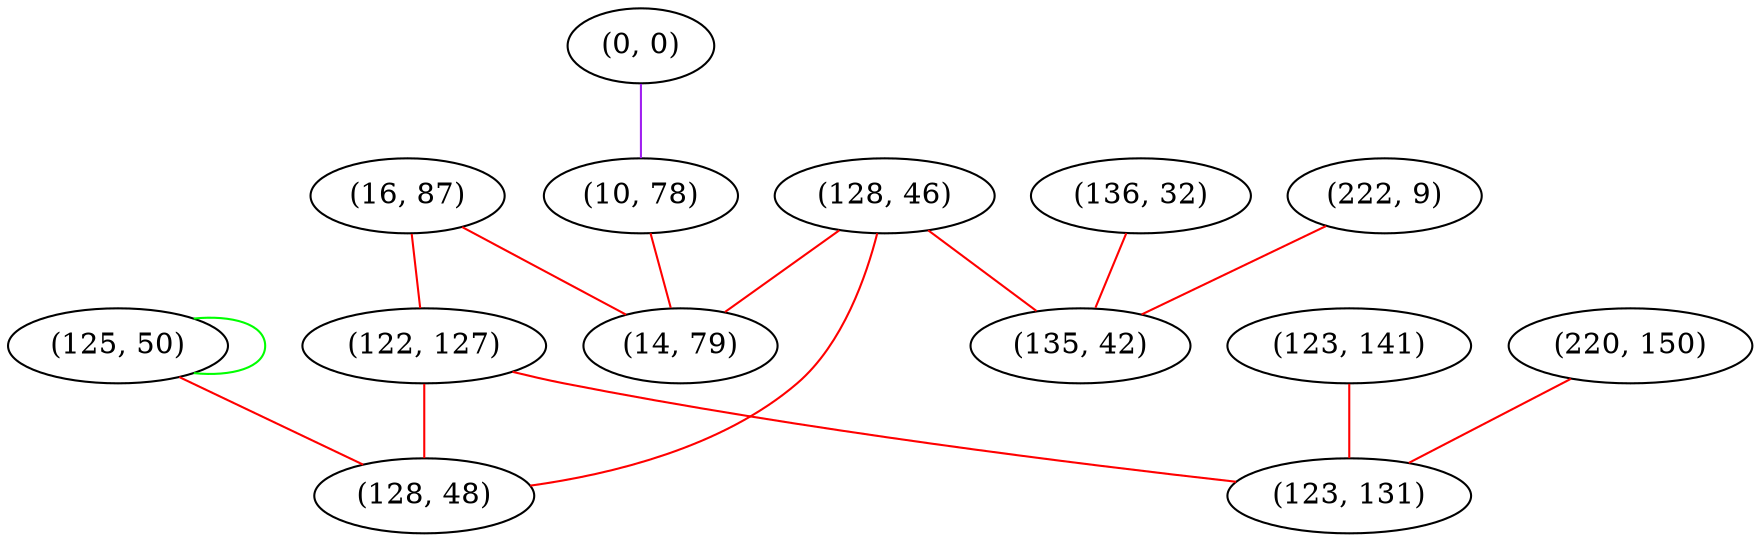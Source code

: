 graph "" {
"(0, 0)";
"(125, 50)";
"(128, 46)";
"(222, 9)";
"(136, 32)";
"(220, 150)";
"(16, 87)";
"(123, 141)";
"(122, 127)";
"(10, 78)";
"(14, 79)";
"(135, 42)";
"(128, 48)";
"(123, 131)";
"(0, 0)" -- "(10, 78)"  [color=purple, key=0, weight=4];
"(125, 50)" -- "(128, 48)"  [color=red, key=0, weight=1];
"(125, 50)" -- "(125, 50)"  [color=green, key=0, weight=2];
"(128, 46)" -- "(128, 48)"  [color=red, key=0, weight=1];
"(128, 46)" -- "(14, 79)"  [color=red, key=0, weight=1];
"(128, 46)" -- "(135, 42)"  [color=red, key=0, weight=1];
"(222, 9)" -- "(135, 42)"  [color=red, key=0, weight=1];
"(136, 32)" -- "(135, 42)"  [color=red, key=0, weight=1];
"(220, 150)" -- "(123, 131)"  [color=red, key=0, weight=1];
"(16, 87)" -- "(122, 127)"  [color=red, key=0, weight=1];
"(16, 87)" -- "(14, 79)"  [color=red, key=0, weight=1];
"(123, 141)" -- "(123, 131)"  [color=red, key=0, weight=1];
"(122, 127)" -- "(128, 48)"  [color=red, key=0, weight=1];
"(122, 127)" -- "(123, 131)"  [color=red, key=0, weight=1];
"(10, 78)" -- "(14, 79)"  [color=red, key=0, weight=1];
}
